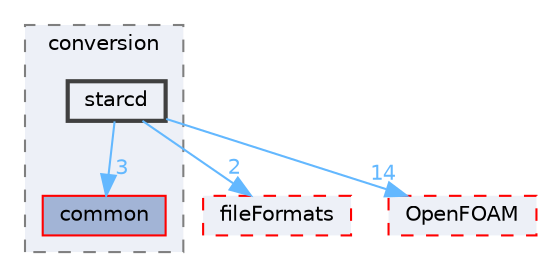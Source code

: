 digraph "src/conversion/starcd"
{
 // LATEX_PDF_SIZE
  bgcolor="transparent";
  edge [fontname=Helvetica,fontsize=10,labelfontname=Helvetica,labelfontsize=10];
  node [fontname=Helvetica,fontsize=10,shape=box,height=0.2,width=0.4];
  compound=true
  subgraph clusterdir_22e3beccf9f956a3c7bfcabae9a0dde0 {
    graph [ bgcolor="#edf0f7", pencolor="grey50", label="conversion", fontname=Helvetica,fontsize=10 style="filled,dashed", URL="dir_22e3beccf9f956a3c7bfcabae9a0dde0.html",tooltip=""]
  dir_888485a4ca6b3c01fe64b25e5a2b5171 [label="common", fillcolor="#a2b4d6", color="red", style="filled", URL="dir_888485a4ca6b3c01fe64b25e5a2b5171.html",tooltip=""];
  dir_f3d14472623b55fa98daa4d95b066d3a [label="starcd", fillcolor="#edf0f7", color="grey25", style="filled,bold", URL="dir_f3d14472623b55fa98daa4d95b066d3a.html",tooltip=""];
  }
  dir_b05602f37bb521a7142c0a3e200b5f35 [label="fileFormats", fillcolor="#edf0f7", color="red", style="filled,dashed", URL="dir_b05602f37bb521a7142c0a3e200b5f35.html",tooltip=""];
  dir_c5473ff19b20e6ec4dfe5c310b3778a8 [label="OpenFOAM", fillcolor="#edf0f7", color="red", style="filled,dashed", URL="dir_c5473ff19b20e6ec4dfe5c310b3778a8.html",tooltip=""];
  dir_f3d14472623b55fa98daa4d95b066d3a->dir_888485a4ca6b3c01fe64b25e5a2b5171 [headlabel="3", labeldistance=1.5 headhref="dir_003749_000552.html" href="dir_003749_000552.html" color="steelblue1" fontcolor="steelblue1"];
  dir_f3d14472623b55fa98daa4d95b066d3a->dir_b05602f37bb521a7142c0a3e200b5f35 [headlabel="2", labeldistance=1.5 headhref="dir_003749_001353.html" href="dir_003749_001353.html" color="steelblue1" fontcolor="steelblue1"];
  dir_f3d14472623b55fa98daa4d95b066d3a->dir_c5473ff19b20e6ec4dfe5c310b3778a8 [headlabel="14", labeldistance=1.5 headhref="dir_003749_002695.html" href="dir_003749_002695.html" color="steelblue1" fontcolor="steelblue1"];
}
